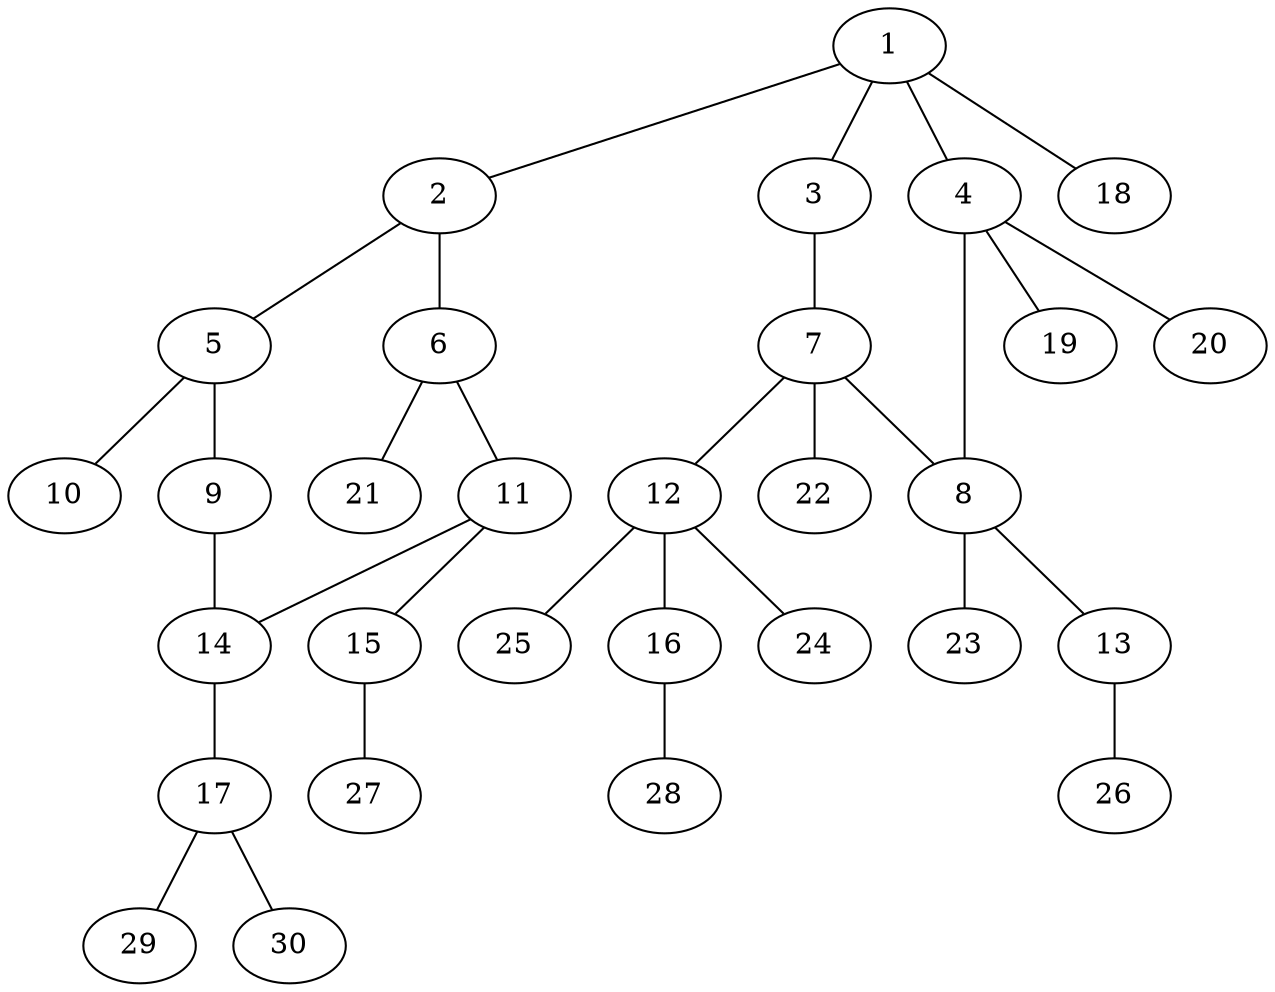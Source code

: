 graph molecule_1996 {
	1	 [chem=C];
	2	 [chem=N];
	1 -- 2	 [valence=1];
	3	 [chem=O];
	1 -- 3	 [valence=1];
	4	 [chem=C];
	1 -- 4	 [valence=1];
	18	 [chem=H];
	1 -- 18	 [valence=1];
	5	 [chem=C];
	2 -- 5	 [valence=1];
	6	 [chem=C];
	2 -- 6	 [valence=1];
	7	 [chem=C];
	3 -- 7	 [valence=1];
	8	 [chem=C];
	4 -- 8	 [valence=1];
	19	 [chem=H];
	4 -- 19	 [valence=1];
	20	 [chem=H];
	4 -- 20	 [valence=1];
	9	 [chem=N];
	5 -- 9	 [valence=1];
	10	 [chem=O];
	5 -- 10	 [valence=2];
	11	 [chem=C];
	6 -- 11	 [valence=2];
	21	 [chem=H];
	6 -- 21	 [valence=1];
	7 -- 8	 [valence=1];
	12	 [chem=C];
	7 -- 12	 [valence=1];
	22	 [chem=H];
	7 -- 22	 [valence=1];
	13	 [chem=O];
	8 -- 13	 [valence=1];
	23	 [chem=H];
	8 -- 23	 [valence=1];
	14	 [chem=C];
	9 -- 14	 [valence=2];
	11 -- 14	 [valence=1];
	15	 [chem=O];
	11 -- 15	 [valence=1];
	16	 [chem=O];
	12 -- 16	 [valence=1];
	24	 [chem=H];
	12 -- 24	 [valence=1];
	25	 [chem=H];
	12 -- 25	 [valence=1];
	26	 [chem=H];
	13 -- 26	 [valence=1];
	17	 [chem=N];
	14 -- 17	 [valence=1];
	27	 [chem=H];
	15 -- 27	 [valence=1];
	28	 [chem=H];
	16 -- 28	 [valence=1];
	29	 [chem=H];
	17 -- 29	 [valence=1];
	30	 [chem=H];
	17 -- 30	 [valence=1];
}
